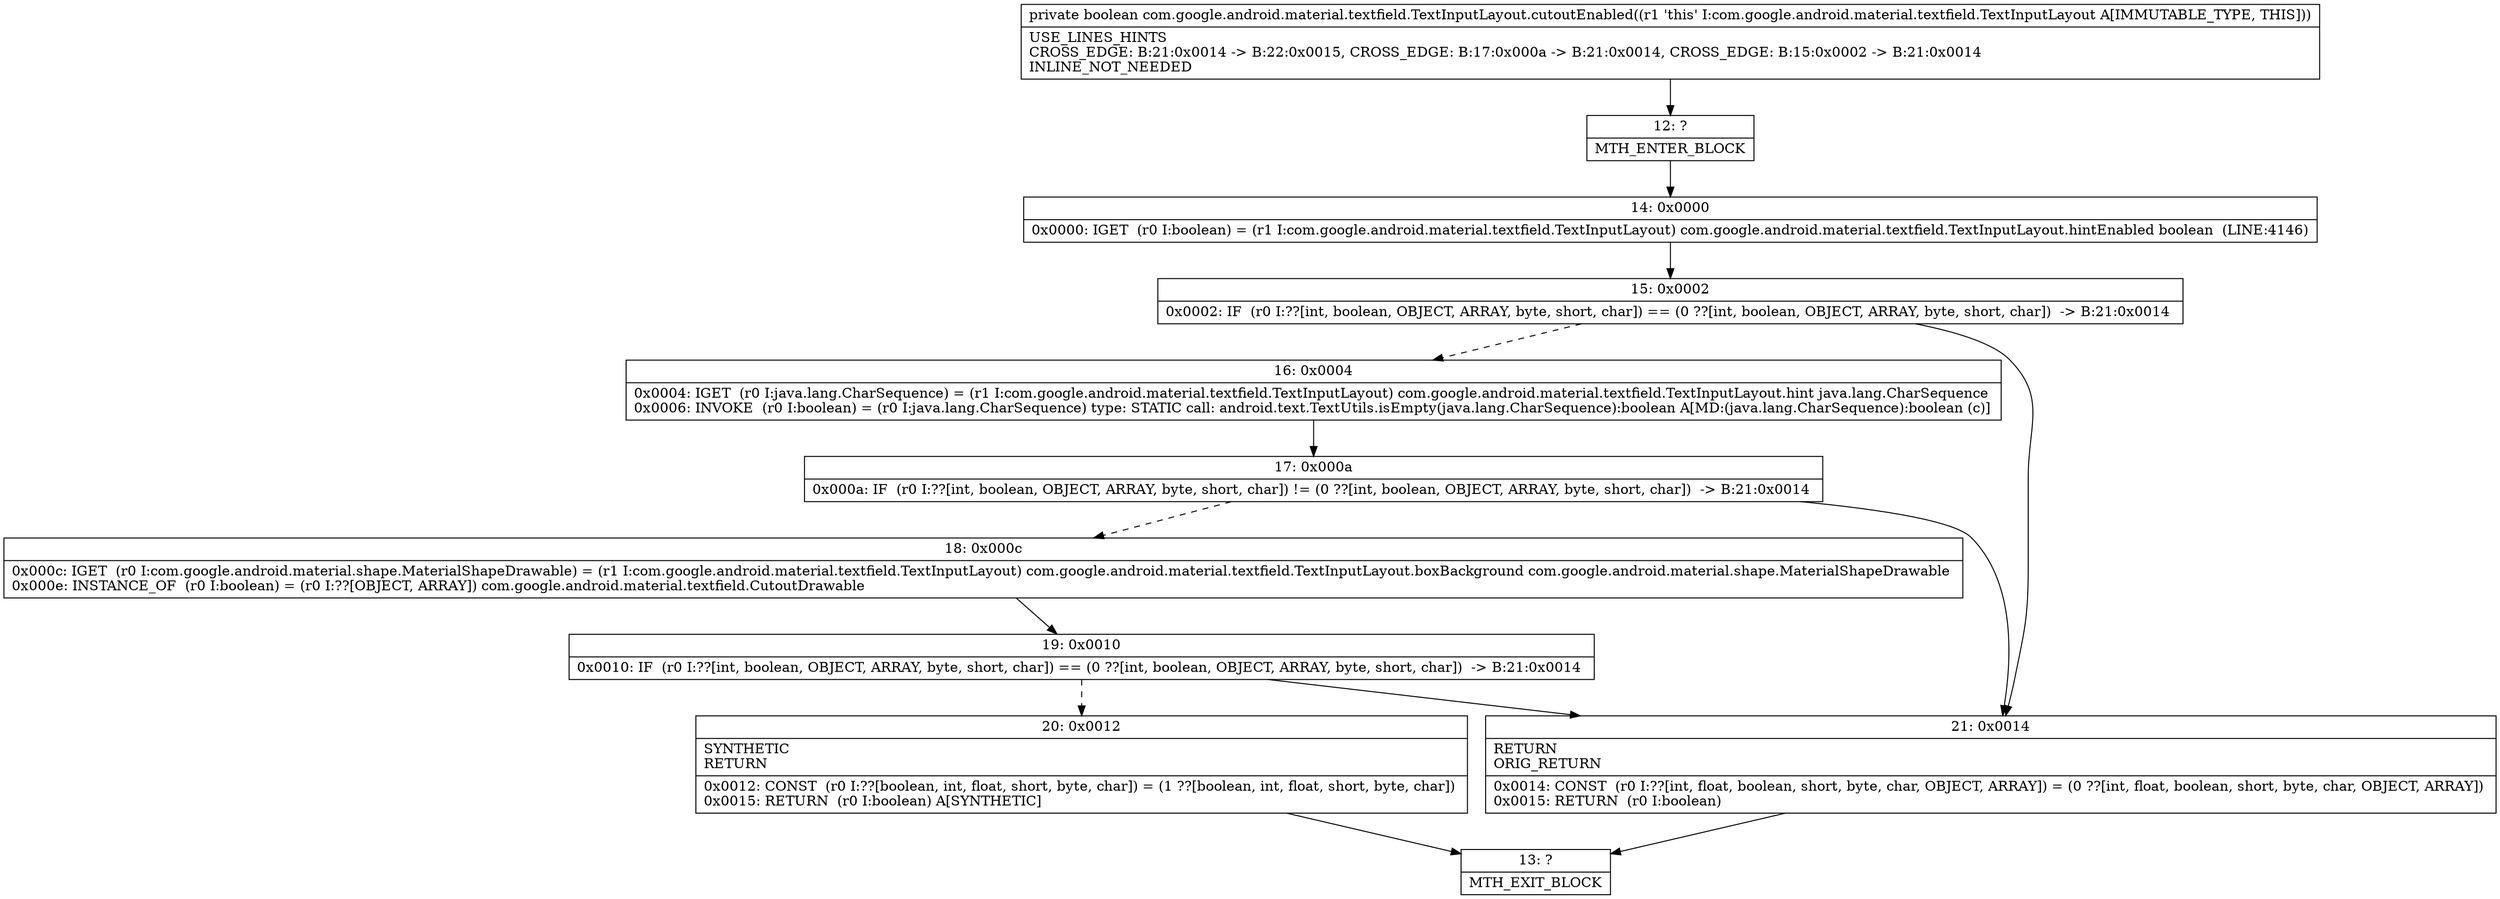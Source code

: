 digraph "CFG forcom.google.android.material.textfield.TextInputLayout.cutoutEnabled()Z" {
Node_12 [shape=record,label="{12\:\ ?|MTH_ENTER_BLOCK\l}"];
Node_14 [shape=record,label="{14\:\ 0x0000|0x0000: IGET  (r0 I:boolean) = (r1 I:com.google.android.material.textfield.TextInputLayout) com.google.android.material.textfield.TextInputLayout.hintEnabled boolean  (LINE:4146)\l}"];
Node_15 [shape=record,label="{15\:\ 0x0002|0x0002: IF  (r0 I:??[int, boolean, OBJECT, ARRAY, byte, short, char]) == (0 ??[int, boolean, OBJECT, ARRAY, byte, short, char])  \-\> B:21:0x0014 \l}"];
Node_16 [shape=record,label="{16\:\ 0x0004|0x0004: IGET  (r0 I:java.lang.CharSequence) = (r1 I:com.google.android.material.textfield.TextInputLayout) com.google.android.material.textfield.TextInputLayout.hint java.lang.CharSequence \l0x0006: INVOKE  (r0 I:boolean) = (r0 I:java.lang.CharSequence) type: STATIC call: android.text.TextUtils.isEmpty(java.lang.CharSequence):boolean A[MD:(java.lang.CharSequence):boolean (c)]\l}"];
Node_17 [shape=record,label="{17\:\ 0x000a|0x000a: IF  (r0 I:??[int, boolean, OBJECT, ARRAY, byte, short, char]) != (0 ??[int, boolean, OBJECT, ARRAY, byte, short, char])  \-\> B:21:0x0014 \l}"];
Node_18 [shape=record,label="{18\:\ 0x000c|0x000c: IGET  (r0 I:com.google.android.material.shape.MaterialShapeDrawable) = (r1 I:com.google.android.material.textfield.TextInputLayout) com.google.android.material.textfield.TextInputLayout.boxBackground com.google.android.material.shape.MaterialShapeDrawable \l0x000e: INSTANCE_OF  (r0 I:boolean) = (r0 I:??[OBJECT, ARRAY]) com.google.android.material.textfield.CutoutDrawable \l}"];
Node_19 [shape=record,label="{19\:\ 0x0010|0x0010: IF  (r0 I:??[int, boolean, OBJECT, ARRAY, byte, short, char]) == (0 ??[int, boolean, OBJECT, ARRAY, byte, short, char])  \-\> B:21:0x0014 \l}"];
Node_20 [shape=record,label="{20\:\ 0x0012|SYNTHETIC\lRETURN\l|0x0012: CONST  (r0 I:??[boolean, int, float, short, byte, char]) = (1 ??[boolean, int, float, short, byte, char]) \l0x0015: RETURN  (r0 I:boolean) A[SYNTHETIC]\l}"];
Node_13 [shape=record,label="{13\:\ ?|MTH_EXIT_BLOCK\l}"];
Node_21 [shape=record,label="{21\:\ 0x0014|RETURN\lORIG_RETURN\l|0x0014: CONST  (r0 I:??[int, float, boolean, short, byte, char, OBJECT, ARRAY]) = (0 ??[int, float, boolean, short, byte, char, OBJECT, ARRAY]) \l0x0015: RETURN  (r0 I:boolean) \l}"];
MethodNode[shape=record,label="{private boolean com.google.android.material.textfield.TextInputLayout.cutoutEnabled((r1 'this' I:com.google.android.material.textfield.TextInputLayout A[IMMUTABLE_TYPE, THIS]))  | USE_LINES_HINTS\lCROSS_EDGE: B:21:0x0014 \-\> B:22:0x0015, CROSS_EDGE: B:17:0x000a \-\> B:21:0x0014, CROSS_EDGE: B:15:0x0002 \-\> B:21:0x0014\lINLINE_NOT_NEEDED\l}"];
MethodNode -> Node_12;Node_12 -> Node_14;
Node_14 -> Node_15;
Node_15 -> Node_16[style=dashed];
Node_15 -> Node_21;
Node_16 -> Node_17;
Node_17 -> Node_18[style=dashed];
Node_17 -> Node_21;
Node_18 -> Node_19;
Node_19 -> Node_20[style=dashed];
Node_19 -> Node_21;
Node_20 -> Node_13;
Node_21 -> Node_13;
}

